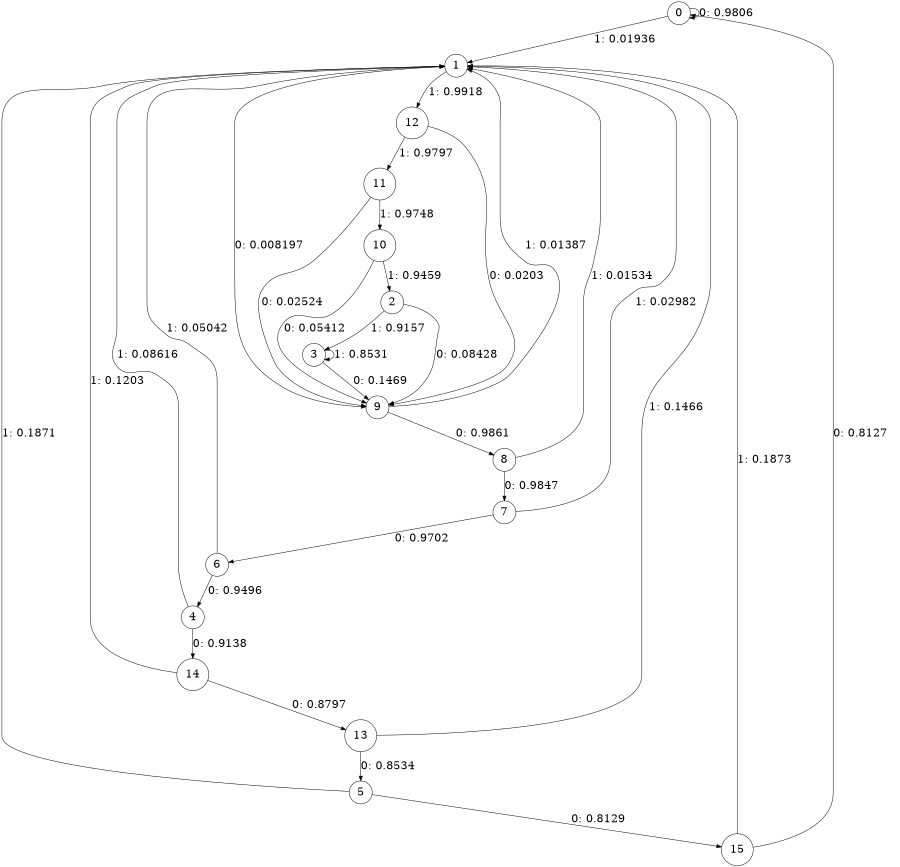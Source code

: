 digraph "ch4_both_grouped_df_L10" {
size = "6,8.5";
ratio = "fill";
node [shape = circle];
node [fontsize = 24];
edge [fontsize = 24];
0 -> 0 [label = "0: 0.9806   "];
0 -> 1 [label = "1: 0.01936  "];
1 -> 9 [label = "0: 0.008197  "];
1 -> 12 [label = "1: 0.9918   "];
2 -> 9 [label = "0: 0.08428  "];
2 -> 3 [label = "1: 0.9157   "];
3 -> 9 [label = "0: 0.1469   "];
3 -> 3 [label = "1: 0.8531   "];
4 -> 14 [label = "0: 0.9138   "];
4 -> 1 [label = "1: 0.08616  "];
5 -> 15 [label = "0: 0.8129   "];
5 -> 1 [label = "1: 0.1871   "];
6 -> 4 [label = "0: 0.9496   "];
6 -> 1 [label = "1: 0.05042  "];
7 -> 6 [label = "0: 0.9702   "];
7 -> 1 [label = "1: 0.02982  "];
8 -> 7 [label = "0: 0.9847   "];
8 -> 1 [label = "1: 0.01534  "];
9 -> 8 [label = "0: 0.9861   "];
9 -> 1 [label = "1: 0.01387  "];
10 -> 9 [label = "0: 0.05412  "];
10 -> 2 [label = "1: 0.9459   "];
11 -> 9 [label = "0: 0.02524  "];
11 -> 10 [label = "1: 0.9748   "];
12 -> 9 [label = "0: 0.0203   "];
12 -> 11 [label = "1: 0.9797   "];
13 -> 5 [label = "0: 0.8534   "];
13 -> 1 [label = "1: 0.1466   "];
14 -> 13 [label = "0: 0.8797   "];
14 -> 1 [label = "1: 0.1203   "];
15 -> 0 [label = "0: 0.8127   "];
15 -> 1 [label = "1: 0.1873   "];
}